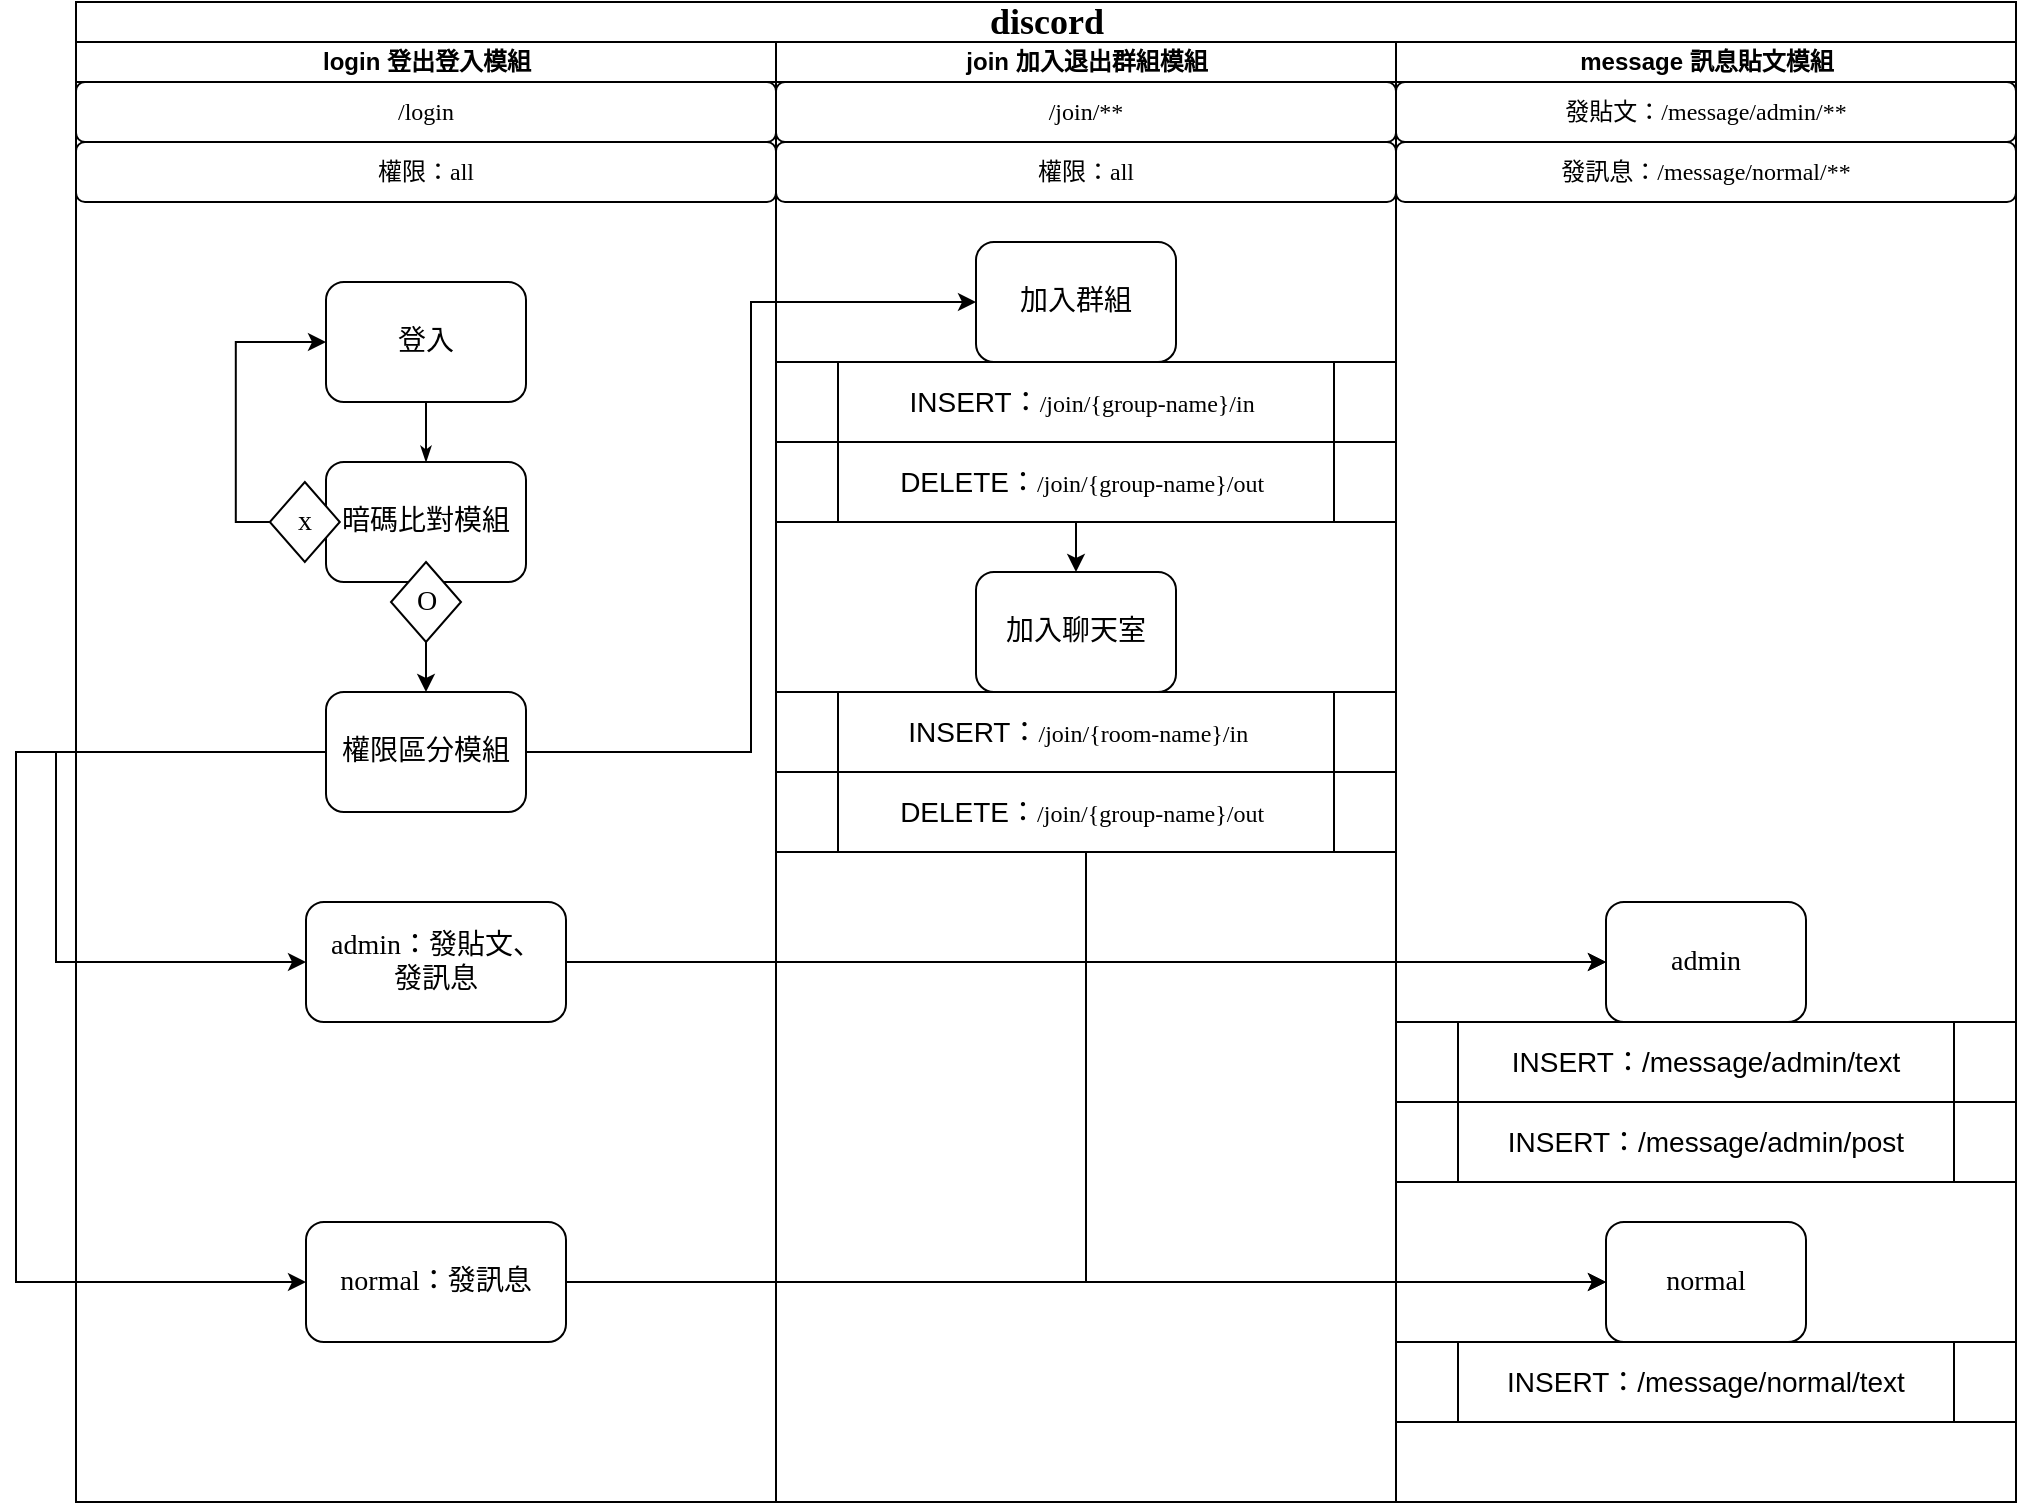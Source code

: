 <mxfile version="24.1.0" type="github">
  <diagram name="Page-1" id="74e2e168-ea6b-b213-b513-2b3c1d86103e">
    <mxGraphModel dx="1512" dy="652" grid="1" gridSize="10" guides="1" tooltips="1" connect="1" arrows="1" fold="1" page="1" pageScale="1" pageWidth="1100" pageHeight="850" background="none" math="0" shadow="0">
      <root>
        <mxCell id="0" />
        <mxCell id="1" parent="0" />
        <mxCell id="77e6c97f196da883-1" value="&lt;font style=&quot;font-size: 18px;&quot;&gt;discord&lt;/font&gt;" style="swimlane;html=1;childLayout=stackLayout;startSize=20;rounded=0;shadow=0;labelBackgroundColor=none;strokeWidth=1;fontFamily=Verdana;fontSize=8;align=center;" parent="1" vertex="1">
          <mxGeometry x="70" y="40" width="970" height="750" as="geometry" />
        </mxCell>
        <mxCell id="TCiXfk5xuBNNh0pUbAXc-117" style="edgeStyle=orthogonalEdgeStyle;rounded=0;orthogonalLoop=1;jettySize=auto;html=1;exitX=0.5;exitY=1;exitDx=0;exitDy=0;entryX=0;entryY=0.5;entryDx=0;entryDy=0;" edge="1" parent="77e6c97f196da883-1" source="TCiXfk5xuBNNh0pUbAXc-122" target="TCiXfk5xuBNNh0pUbAXc-105">
          <mxGeometry relative="1" as="geometry" />
        </mxCell>
        <mxCell id="77e6c97f196da883-2" value="login 登出登入模組" style="swimlane;html=1;startSize=20;" parent="77e6c97f196da883-1" vertex="1">
          <mxGeometry y="20" width="350" height="730" as="geometry" />
        </mxCell>
        <mxCell id="77e6c97f196da883-8" value="&lt;font style=&quot;font-size: 14px;&quot;&gt;登入&lt;/font&gt;" style="rounded=1;whiteSpace=wrap;html=1;shadow=0;labelBackgroundColor=none;strokeWidth=1;fontFamily=Verdana;fontSize=8;align=center;" parent="77e6c97f196da883-2" vertex="1">
          <mxGeometry x="125" y="120" width="100" height="60" as="geometry" />
        </mxCell>
        <mxCell id="77e6c97f196da883-9" value="&lt;font style=&quot;font-size: 14px;&quot;&gt;暗碼比對模組&lt;/font&gt;" style="rounded=1;whiteSpace=wrap;html=1;shadow=0;labelBackgroundColor=none;strokeWidth=1;fontFamily=Verdana;fontSize=8;align=center;" parent="77e6c97f196da883-2" vertex="1">
          <mxGeometry x="125" y="210" width="100" height="60" as="geometry" />
        </mxCell>
        <mxCell id="TCiXfk5xuBNNh0pUbAXc-46" value="&lt;font style=&quot;font-size: 12px;&quot;&gt;/login&lt;/font&gt;" style="rounded=1;whiteSpace=wrap;html=1;shadow=0;labelBackgroundColor=none;strokeWidth=1;fontFamily=Verdana;fontSize=8;align=center;" vertex="1" parent="77e6c97f196da883-2">
          <mxGeometry y="20" width="350" height="30" as="geometry" />
        </mxCell>
        <mxCell id="77e6c97f196da883-26" style="edgeStyle=orthogonalEdgeStyle;rounded=1;html=1;labelBackgroundColor=none;startArrow=none;startFill=0;startSize=5;endArrow=classicThin;endFill=1;endSize=5;jettySize=auto;orthogonalLoop=1;strokeWidth=1;fontFamily=Verdana;fontSize=8;exitX=0.5;exitY=1;exitDx=0;exitDy=0;entryX=0.5;entryY=0;entryDx=0;entryDy=0;" parent="77e6c97f196da883-2" source="77e6c97f196da883-8" target="77e6c97f196da883-9" edge="1">
          <mxGeometry relative="1" as="geometry" />
        </mxCell>
        <mxCell id="TCiXfk5xuBNNh0pUbAXc-58" style="edgeStyle=orthogonalEdgeStyle;rounded=0;orthogonalLoop=1;jettySize=auto;html=1;exitX=0;exitY=0.5;exitDx=0;exitDy=0;entryX=0;entryY=0.5;entryDx=0;entryDy=0;" edge="1" parent="77e6c97f196da883-2" source="TCiXfk5xuBNNh0pUbAXc-49" target="77e6c97f196da883-8">
          <mxGeometry relative="1" as="geometry">
            <Array as="points">
              <mxPoint x="79.91" y="240" />
              <mxPoint x="79.91" y="150" />
            </Array>
          </mxGeometry>
        </mxCell>
        <mxCell id="TCiXfk5xuBNNh0pUbAXc-49" value="&lt;font style=&quot;font-size: 14px;&quot;&gt;x&lt;/font&gt;" style="rhombus;whiteSpace=wrap;html=1;rounded=0;shadow=0;labelBackgroundColor=none;strokeWidth=1;fontFamily=Verdana;fontSize=8;align=center;" vertex="1" parent="77e6c97f196da883-2">
          <mxGeometry x="96.91" y="220" width="35" height="40" as="geometry" />
        </mxCell>
        <mxCell id="TCiXfk5xuBNNh0pUbAXc-60" style="edgeStyle=orthogonalEdgeStyle;rounded=0;orthogonalLoop=1;jettySize=auto;html=1;exitX=0.5;exitY=1;exitDx=0;exitDy=0;entryX=0.5;entryY=0;entryDx=0;entryDy=0;" edge="1" parent="77e6c97f196da883-2" source="TCiXfk5xuBNNh0pUbAXc-54" target="TCiXfk5xuBNNh0pUbAXc-59">
          <mxGeometry relative="1" as="geometry" />
        </mxCell>
        <mxCell id="TCiXfk5xuBNNh0pUbAXc-54" value="&lt;font style=&quot;font-size: 14px;&quot;&gt;O&lt;/font&gt;" style="rhombus;whiteSpace=wrap;html=1;rounded=0;shadow=0;labelBackgroundColor=none;strokeWidth=1;fontFamily=Verdana;fontSize=8;align=center;" vertex="1" parent="77e6c97f196da883-2">
          <mxGeometry x="157.5" y="260" width="35" height="40" as="geometry" />
        </mxCell>
        <mxCell id="TCiXfk5xuBNNh0pUbAXc-59" value="&lt;font style=&quot;font-size: 14px;&quot;&gt;權限區分模組&lt;/font&gt;" style="rounded=1;whiteSpace=wrap;html=1;shadow=0;labelBackgroundColor=none;strokeWidth=1;fontFamily=Verdana;fontSize=8;align=center;" vertex="1" parent="77e6c97f196da883-2">
          <mxGeometry x="125" y="325" width="100" height="60" as="geometry" />
        </mxCell>
        <mxCell id="TCiXfk5xuBNNh0pUbAXc-113" value="&lt;font style=&quot;font-size: 12px;&quot;&gt;權限：all&lt;/font&gt;" style="rounded=1;whiteSpace=wrap;html=1;shadow=0;labelBackgroundColor=none;strokeWidth=1;fontFamily=Verdana;fontSize=8;align=center;" vertex="1" parent="77e6c97f196da883-2">
          <mxGeometry y="50" width="350" height="30" as="geometry" />
        </mxCell>
        <mxCell id="77e6c97f196da883-40" style="edgeStyle=orthogonalEdgeStyle;rounded=1;html=1;labelBackgroundColor=none;startArrow=none;startFill=0;startSize=5;endArrow=classicThin;endFill=1;endSize=5;jettySize=auto;orthogonalLoop=1;strokeWidth=1;fontFamily=Verdana;fontSize=8" parent="77e6c97f196da883-1" target="77e6c97f196da883-24" edge="1">
          <mxGeometry relative="1" as="geometry">
            <mxPoint x="770" y="690" as="sourcePoint" />
          </mxGeometry>
        </mxCell>
        <mxCell id="107ba76e4e335f99-3" style="edgeStyle=orthogonalEdgeStyle;rounded=1;html=1;labelBackgroundColor=none;startArrow=none;startFill=0;startSize=5;endArrow=classicThin;endFill=1;endSize=5;jettySize=auto;orthogonalLoop=1;strokeColor=#000000;strokeWidth=1;fontFamily=Verdana;fontSize=8;fontColor=#000000;" parent="77e6c97f196da883-1" target="77e6c97f196da883-19" edge="1">
          <mxGeometry relative="1" as="geometry">
            <mxPoint x="670" y="610" as="sourcePoint" />
          </mxGeometry>
        </mxCell>
        <mxCell id="77e6c97f196da883-3" value="join 加入退出群組模組" style="swimlane;html=1;startSize=20;" parent="77e6c97f196da883-1" vertex="1">
          <mxGeometry x="350" y="20" width="310" height="730" as="geometry" />
        </mxCell>
        <mxCell id="TCiXfk5xuBNNh0pUbAXc-103" style="edgeStyle=orthogonalEdgeStyle;rounded=0;orthogonalLoop=1;jettySize=auto;html=1;exitX=0.5;exitY=1;exitDx=0;exitDy=0;entryX=0.5;entryY=0;entryDx=0;entryDy=0;" edge="1" parent="77e6c97f196da883-3" source="77e6c97f196da883-11" target="TCiXfk5xuBNNh0pUbAXc-62">
          <mxGeometry relative="1" as="geometry" />
        </mxCell>
        <mxCell id="TCiXfk5xuBNNh0pUbAXc-164" value="" style="edgeStyle=orthogonalEdgeStyle;rounded=0;orthogonalLoop=1;jettySize=auto;html=1;" edge="1" parent="77e6c97f196da883-3" source="77e6c97f196da883-11" target="TCiXfk5xuBNNh0pUbAXc-161">
          <mxGeometry relative="1" as="geometry" />
        </mxCell>
        <mxCell id="77e6c97f196da883-11" value="&lt;font style=&quot;font-size: 14px;&quot;&gt;加入群組&lt;/font&gt;" style="rounded=1;whiteSpace=wrap;html=1;shadow=0;labelBackgroundColor=none;strokeWidth=1;fontFamily=Verdana;fontSize=8;align=center;" parent="77e6c97f196da883-3" vertex="1">
          <mxGeometry x="100" y="100" width="100" height="60" as="geometry" />
        </mxCell>
        <mxCell id="TCiXfk5xuBNNh0pUbAXc-47" value="&lt;font style=&quot;font-size: 12px;&quot;&gt;/join/**&lt;/font&gt;" style="rounded=1;whiteSpace=wrap;html=1;shadow=0;labelBackgroundColor=none;strokeWidth=1;fontFamily=Verdana;fontSize=8;align=center;" vertex="1" parent="77e6c97f196da883-3">
          <mxGeometry y="20" width="310" height="30" as="geometry" />
        </mxCell>
        <mxCell id="TCiXfk5xuBNNh0pUbAXc-62" value="&lt;font style=&quot;font-size: 14px;&quot;&gt;加入聊天室&lt;/font&gt;" style="rounded=1;whiteSpace=wrap;html=1;shadow=0;labelBackgroundColor=none;strokeWidth=1;fontFamily=Verdana;fontSize=8;align=center;" vertex="1" parent="77e6c97f196da883-3">
          <mxGeometry x="100" y="265" width="100" height="60" as="geometry" />
        </mxCell>
        <mxCell id="TCiXfk5xuBNNh0pUbAXc-114" value="&lt;font style=&quot;font-size: 12px;&quot;&gt;權限：all&lt;/font&gt;" style="rounded=1;whiteSpace=wrap;html=1;shadow=0;labelBackgroundColor=none;strokeWidth=1;fontFamily=Verdana;fontSize=8;align=center;" vertex="1" parent="77e6c97f196da883-3">
          <mxGeometry y="50" width="310" height="30" as="geometry" />
        </mxCell>
        <mxCell id="TCiXfk5xuBNNh0pUbAXc-161" value="&lt;div&gt;&lt;span style=&quot;font-size: 14px;&quot;&gt;INSERT：&lt;/span&gt;&lt;span style=&quot;font-family: Verdana; background-color: initial;&quot;&gt;/join/{group-name}/in&lt;/span&gt;&lt;span style=&quot;font-size: 14px; background-color: initial;&quot;&gt;&amp;nbsp;&lt;/span&gt;&lt;/div&gt;" style="shape=process;whiteSpace=wrap;html=1;backgroundOutline=1;" vertex="1" parent="77e6c97f196da883-3">
          <mxGeometry y="160" width="310" height="40" as="geometry" />
        </mxCell>
        <mxCell id="TCiXfk5xuBNNh0pUbAXc-162" value="&lt;div&gt;&lt;span style=&quot;font-size: 14px;&quot;&gt;DELETE：&lt;/span&gt;&lt;span style=&quot;font-family: Verdana; background-color: initial;&quot;&gt;/join/{group-name}/out&lt;/span&gt;&lt;span style=&quot;font-size: 14px; background-color: initial;&quot;&gt;&amp;nbsp;&lt;/span&gt;&lt;/div&gt;" style="shape=process;whiteSpace=wrap;html=1;backgroundOutline=1;" vertex="1" parent="77e6c97f196da883-3">
          <mxGeometry y="200" width="310" height="40" as="geometry" />
        </mxCell>
        <mxCell id="TCiXfk5xuBNNh0pUbAXc-122" value="&lt;span style=&quot;font-size: 14px;&quot;&gt;INSERT：&lt;/span&gt;&lt;span style=&quot;background-color: initial; font-family: Verdana;&quot;&gt;/join/{room-name}/in&lt;/span&gt;&lt;span style=&quot;background-color: initial; font-size: 14px;&quot;&gt;&amp;nbsp;&amp;nbsp;&lt;/span&gt;" style="shape=process;whiteSpace=wrap;html=1;backgroundOutline=1;" vertex="1" parent="77e6c97f196da883-3">
          <mxGeometry y="325" width="310" height="40" as="geometry" />
        </mxCell>
        <mxCell id="TCiXfk5xuBNNh0pUbAXc-163" value="&lt;div&gt;&lt;span style=&quot;font-size: 14px;&quot;&gt;DELETE：&lt;/span&gt;&lt;span style=&quot;font-family: Verdana; background-color: initial;&quot;&gt;/join/{group-name}/out&lt;/span&gt;&lt;span style=&quot;font-size: 14px; background-color: initial;&quot;&gt;&amp;nbsp;&lt;/span&gt;&lt;/div&gt;" style="shape=process;whiteSpace=wrap;html=1;backgroundOutline=1;" vertex="1" parent="77e6c97f196da883-3">
          <mxGeometry y="365" width="310" height="40" as="geometry" />
        </mxCell>
        <mxCell id="TCiXfk5xuBNNh0pUbAXc-102" style="edgeStyle=orthogonalEdgeStyle;rounded=0;orthogonalLoop=1;jettySize=auto;html=1;exitX=1;exitY=0.5;exitDx=0;exitDy=0;entryX=0;entryY=0.5;entryDx=0;entryDy=0;" edge="1" parent="77e6c97f196da883-1" source="TCiXfk5xuBNNh0pUbAXc-59" target="77e6c97f196da883-11">
          <mxGeometry relative="1" as="geometry" />
        </mxCell>
        <mxCell id="TCiXfk5xuBNNh0pUbAXc-107" style="edgeStyle=orthogonalEdgeStyle;rounded=0;orthogonalLoop=1;jettySize=auto;html=1;entryX=0;entryY=0.5;entryDx=0;entryDy=0;" edge="1" parent="77e6c97f196da883-1" target="TCiXfk5xuBNNh0pUbAXc-104">
          <mxGeometry relative="1" as="geometry">
            <mxPoint x="505" y="430" as="sourcePoint" />
            <Array as="points">
              <mxPoint x="505" y="480" />
            </Array>
          </mxGeometry>
        </mxCell>
        <mxCell id="77e6c97f196da883-4" value="message 訊息貼文模組" style="swimlane;html=1;startSize=20;" parent="77e6c97f196da883-1" vertex="1">
          <mxGeometry x="660" y="20" width="310" height="730" as="geometry" />
        </mxCell>
        <mxCell id="TCiXfk5xuBNNh0pUbAXc-48" value="&lt;font style=&quot;font-size: 12px;&quot;&gt;發貼文：/message/admin/**&lt;/font&gt;" style="rounded=1;whiteSpace=wrap;html=1;shadow=0;labelBackgroundColor=none;strokeWidth=1;fontFamily=Verdana;fontSize=8;align=center;" vertex="1" parent="77e6c97f196da883-4">
          <mxGeometry y="20" width="310" height="30" as="geometry" />
        </mxCell>
        <mxCell id="TCiXfk5xuBNNh0pUbAXc-115" value="&lt;font style=&quot;font-size: 12px;&quot;&gt;發訊息：/message/normal/**&lt;/font&gt;" style="rounded=1;whiteSpace=wrap;html=1;shadow=0;labelBackgroundColor=none;strokeWidth=1;fontFamily=Verdana;fontSize=8;align=center;" vertex="1" parent="77e6c97f196da883-4">
          <mxGeometry y="50" width="310" height="30" as="geometry" />
        </mxCell>
        <mxCell id="TCiXfk5xuBNNh0pUbAXc-116" value="&lt;span style=&quot;font-size: 14px;&quot;&gt;INSERT：/message/admin/text&lt;/span&gt;" style="shape=process;whiteSpace=wrap;html=1;backgroundOutline=1;" vertex="1" parent="77e6c97f196da883-4">
          <mxGeometry y="490" width="310" height="40" as="geometry" />
        </mxCell>
        <mxCell id="TCiXfk5xuBNNh0pUbAXc-98" value="&lt;font style=&quot;font-size: 14px;&quot;&gt;normal：發訊息&lt;/font&gt;" style="rounded=1;whiteSpace=wrap;html=1;shadow=0;labelBackgroundColor=none;strokeWidth=1;fontFamily=Verdana;fontSize=8;align=center;" vertex="1" parent="77e6c97f196da883-4">
          <mxGeometry x="-545" y="590" width="130" height="60" as="geometry" />
        </mxCell>
        <mxCell id="TCiXfk5xuBNNh0pUbAXc-105" value="&lt;font style=&quot;font-size: 14px;&quot;&gt;normal&lt;/font&gt;" style="rounded=1;whiteSpace=wrap;html=1;shadow=0;labelBackgroundColor=none;strokeWidth=1;fontFamily=Verdana;fontSize=8;align=center;" vertex="1" parent="77e6c97f196da883-4">
          <mxGeometry x="105" y="590" width="100" height="60" as="geometry" />
        </mxCell>
        <mxCell id="TCiXfk5xuBNNh0pUbAXc-104" value="&lt;span style=&quot;font-size: 14px;&quot;&gt;admin&lt;/span&gt;" style="rounded=1;whiteSpace=wrap;html=1;shadow=0;labelBackgroundColor=none;strokeWidth=1;fontFamily=Verdana;fontSize=8;align=center;" vertex="1" parent="77e6c97f196da883-4">
          <mxGeometry x="105" y="430" width="100" height="60" as="geometry" />
        </mxCell>
        <mxCell id="77e6c97f196da883-10" value="&lt;font style=&quot;font-size: 14px;&quot;&gt;admin：發貼文、&lt;/font&gt;&lt;div&gt;&lt;font style=&quot;font-size: 14px;&quot;&gt;發訊息&lt;/font&gt;&lt;/div&gt;" style="rounded=1;whiteSpace=wrap;html=1;shadow=0;labelBackgroundColor=none;strokeWidth=1;fontFamily=Verdana;fontSize=8;align=center;" parent="77e6c97f196da883-4" vertex="1">
          <mxGeometry x="-545" y="430" width="130" height="60" as="geometry" />
        </mxCell>
        <mxCell id="TCiXfk5xuBNNh0pUbAXc-112" style="edgeStyle=orthogonalEdgeStyle;rounded=0;orthogonalLoop=1;jettySize=auto;html=1;exitX=1;exitY=0.5;exitDx=0;exitDy=0;entryX=0;entryY=0.5;entryDx=0;entryDy=0;" edge="1" parent="77e6c97f196da883-4" source="TCiXfk5xuBNNh0pUbAXc-98" target="TCiXfk5xuBNNh0pUbAXc-105">
          <mxGeometry relative="1" as="geometry">
            <mxPoint x="-150" y="600.091" as="targetPoint" />
            <Array as="points" />
          </mxGeometry>
        </mxCell>
        <mxCell id="TCiXfk5xuBNNh0pUbAXc-111" style="edgeStyle=orthogonalEdgeStyle;rounded=0;orthogonalLoop=1;jettySize=auto;html=1;exitX=1;exitY=0.5;exitDx=0;exitDy=0;entryX=0;entryY=0.5;entryDx=0;entryDy=0;" edge="1" parent="77e6c97f196da883-4" source="77e6c97f196da883-10" target="TCiXfk5xuBNNh0pUbAXc-104">
          <mxGeometry relative="1" as="geometry">
            <mxPoint x="40" y="460" as="targetPoint" />
          </mxGeometry>
        </mxCell>
        <mxCell id="TCiXfk5xuBNNh0pUbAXc-119" value="&lt;span style=&quot;font-size: 14px;&quot;&gt;INSERT：/message/admin/post&lt;/span&gt;" style="shape=process;whiteSpace=wrap;html=1;backgroundOutline=1;" vertex="1" parent="77e6c97f196da883-4">
          <mxGeometry y="530" width="310" height="40" as="geometry" />
        </mxCell>
        <mxCell id="TCiXfk5xuBNNh0pUbAXc-120" value="&lt;span style=&quot;font-size: 14px;&quot;&gt;INSERT：/message/normal/text&lt;/span&gt;" style="shape=process;whiteSpace=wrap;html=1;backgroundOutline=1;" vertex="1" parent="77e6c97f196da883-4">
          <mxGeometry y="650" width="310" height="40" as="geometry" />
        </mxCell>
        <mxCell id="TCiXfk5xuBNNh0pUbAXc-101" style="edgeStyle=orthogonalEdgeStyle;rounded=0;orthogonalLoop=1;jettySize=auto;html=1;exitX=0;exitY=0.5;exitDx=0;exitDy=0;entryX=0;entryY=0.5;entryDx=0;entryDy=0;" edge="1" parent="77e6c97f196da883-1" source="TCiXfk5xuBNNh0pUbAXc-59" target="TCiXfk5xuBNNh0pUbAXc-98">
          <mxGeometry relative="1" as="geometry">
            <Array as="points">
              <mxPoint x="-30" y="375" />
              <mxPoint x="-30" y="640" />
            </Array>
          </mxGeometry>
        </mxCell>
        <mxCell id="TCiXfk5xuBNNh0pUbAXc-99" style="edgeStyle=orthogonalEdgeStyle;rounded=0;orthogonalLoop=1;jettySize=auto;html=1;exitX=0;exitY=0.5;exitDx=0;exitDy=0;entryX=0;entryY=0.5;entryDx=0;entryDy=0;" edge="1" parent="77e6c97f196da883-1" source="TCiXfk5xuBNNh0pUbAXc-59" target="77e6c97f196da883-10">
          <mxGeometry relative="1" as="geometry">
            <Array as="points">
              <mxPoint x="-10" y="375" />
              <mxPoint x="-10" y="480" />
            </Array>
          </mxGeometry>
        </mxCell>
      </root>
    </mxGraphModel>
  </diagram>
</mxfile>
